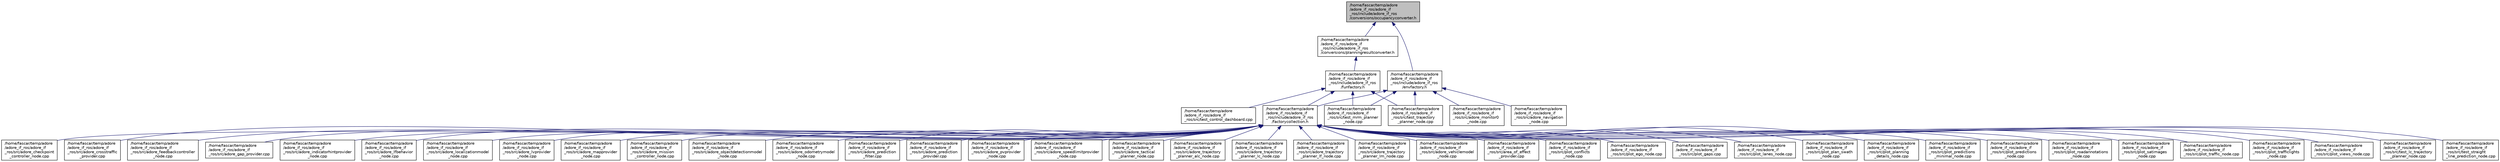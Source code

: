 digraph "/home/fascar/temp/adore/adore_if_ros/adore_if_ros/include/adore_if_ros/conversions/occupancyconverter.h"
{
 // LATEX_PDF_SIZE
  edge [fontname="Helvetica",fontsize="10",labelfontname="Helvetica",labelfontsize="10"];
  node [fontname="Helvetica",fontsize="10",shape=record];
  Node1 [label="/home/fascar/temp/adore\l/adore_if_ros/adore_if\l_ros/include/adore_if_ros\l/conversions/occupancyconverter.h",height=0.2,width=0.4,color="black", fillcolor="grey75", style="filled", fontcolor="black",tooltip=" "];
  Node1 -> Node2 [dir="back",color="midnightblue",fontsize="10",style="solid",fontname="Helvetica"];
  Node2 [label="/home/fascar/temp/adore\l/adore_if_ros/adore_if\l_ros/include/adore_if_ros\l/conversions/planningresultconverter.h",height=0.2,width=0.4,color="black", fillcolor="white", style="filled",URL="$planningresultconverter_8h.html",tooltip=" "];
  Node2 -> Node3 [dir="back",color="midnightblue",fontsize="10",style="solid",fontname="Helvetica"];
  Node3 [label="/home/fascar/temp/adore\l/adore_if_ros/adore_if\l_ros/include/adore_if_ros\l/funfactory.h",height=0.2,width=0.4,color="black", fillcolor="white", style="filled",URL="$funfactory_8h.html",tooltip=" "];
  Node3 -> Node4 [dir="back",color="midnightblue",fontsize="10",style="solid",fontname="Helvetica"];
  Node4 [label="/home/fascar/temp/adore\l/adore_if_ros/adore_if\l_ros/include/adore_if_ros\l/factorycollection.h",height=0.2,width=0.4,color="black", fillcolor="white", style="filled",URL="$factorycollection_8h.html",tooltip=" "];
  Node4 -> Node5 [dir="back",color="midnightblue",fontsize="10",style="solid",fontname="Helvetica"];
  Node5 [label="/home/fascar/temp/adore\l/adore_if_ros/adore_if\l_ros/src/adore_checkpoint\l_controller_node.cpp",height=0.2,width=0.4,color="black", fillcolor="white", style="filled",URL="$adore__checkpoint__controller__node_8cpp.html",tooltip=" "];
  Node4 -> Node6 [dir="back",color="midnightblue",fontsize="10",style="solid",fontname="Helvetica"];
  Node6 [label="/home/fascar/temp/adore\l/adore_if_ros/adore_if\l_ros/src/adore_crosstraffic\l_provider.cpp",height=0.2,width=0.4,color="black", fillcolor="white", style="filled",URL="$adore__crosstraffic__provider_8cpp.html",tooltip=" "];
  Node4 -> Node7 [dir="back",color="midnightblue",fontsize="10",style="solid",fontname="Helvetica"];
  Node7 [label="/home/fascar/temp/adore\l/adore_if_ros/adore_if\l_ros/src/adore_feedbackcontroller\l_node.cpp",height=0.2,width=0.4,color="black", fillcolor="white", style="filled",URL="$adore__feedbackcontroller__node_8cpp.html",tooltip=" "];
  Node4 -> Node8 [dir="back",color="midnightblue",fontsize="10",style="solid",fontname="Helvetica"];
  Node8 [label="/home/fascar/temp/adore\l/adore_if_ros/adore_if\l_ros/src/adore_gap_provider.cpp",height=0.2,width=0.4,color="black", fillcolor="white", style="filled",URL="$adore__gap__provider_8cpp.html",tooltip=" "];
  Node4 -> Node9 [dir="back",color="midnightblue",fontsize="10",style="solid",fontname="Helvetica"];
  Node9 [label="/home/fascar/temp/adore\l/adore_if_ros/adore_if\l_ros/src/adore_indicatorhintprovider\l_node.cpp",height=0.2,width=0.4,color="black", fillcolor="white", style="filled",URL="$adore__indicatorhintprovider__node_8cpp.html",tooltip=" "];
  Node4 -> Node10 [dir="back",color="midnightblue",fontsize="10",style="solid",fontname="Helvetica"];
  Node10 [label="/home/fascar/temp/adore\l/adore_if_ros/adore_if\l_ros/src/adore_lfbehavior\l_node.cpp",height=0.2,width=0.4,color="black", fillcolor="white", style="filled",URL="$adore__lfbehavior__node_8cpp.html",tooltip=" "];
  Node4 -> Node11 [dir="back",color="midnightblue",fontsize="10",style="solid",fontname="Helvetica"];
  Node11 [label="/home/fascar/temp/adore\l/adore_if_ros/adore_if\l_ros/src/adore_localizationmodel\l_node.cpp",height=0.2,width=0.4,color="black", fillcolor="white", style="filled",URL="$adore__localizationmodel__node_8cpp.html",tooltip=" "];
  Node4 -> Node12 [dir="back",color="midnightblue",fontsize="10",style="solid",fontname="Helvetica"];
  Node12 [label="/home/fascar/temp/adore\l/adore_if_ros/adore_if\l_ros/src/adore_lvprovider\l_node.cpp",height=0.2,width=0.4,color="black", fillcolor="white", style="filled",URL="$adore__lvprovider__node_8cpp.html",tooltip=" "];
  Node4 -> Node13 [dir="back",color="midnightblue",fontsize="10",style="solid",fontname="Helvetica"];
  Node13 [label="/home/fascar/temp/adore\l/adore_if_ros/adore_if\l_ros/src/adore_mapprovider\l_node.cpp",height=0.2,width=0.4,color="black", fillcolor="white", style="filled",URL="$adore__mapprovider__node_8cpp.html",tooltip=" "];
  Node4 -> Node14 [dir="back",color="midnightblue",fontsize="10",style="solid",fontname="Helvetica"];
  Node14 [label="/home/fascar/temp/adore\l/adore_if_ros/adore_if\l_ros/src/adore_mission\l_controller_node.cpp",height=0.2,width=0.4,color="black", fillcolor="white", style="filled",URL="$adore__mission__controller__node_8cpp.html",tooltip=" "];
  Node4 -> Node15 [dir="back",color="midnightblue",fontsize="10",style="solid",fontname="Helvetica"];
  Node15 [label="/home/fascar/temp/adore\l/adore_if_ros/adore_if\l_ros/src/adore_objectdetectionmodel\l_node.cpp",height=0.2,width=0.4,color="black", fillcolor="white", style="filled",URL="$adore__objectdetectionmodel__node_8cpp.html",tooltip=" "];
  Node4 -> Node16 [dir="back",color="midnightblue",fontsize="10",style="solid",fontname="Helvetica"];
  Node16 [label="/home/fascar/temp/adore\l/adore_if_ros/adore_if\l_ros/src/adore_odometrymodel\l_node.cpp",height=0.2,width=0.4,color="black", fillcolor="white", style="filled",URL="$adore__odometrymodel__node_8cpp.html",tooltip=" "];
  Node4 -> Node17 [dir="back",color="midnightblue",fontsize="10",style="solid",fontname="Helvetica"];
  Node17 [label="/home/fascar/temp/adore\l/adore_if_ros/adore_if\l_ros/src/adore_prediction\l_filter.cpp",height=0.2,width=0.4,color="black", fillcolor="white", style="filled",URL="$adore__prediction__filter_8cpp.html",tooltip=" "];
  Node4 -> Node18 [dir="back",color="midnightblue",fontsize="10",style="solid",fontname="Helvetica"];
  Node18 [label="/home/fascar/temp/adore\l/adore_if_ros/adore_if\l_ros/src/adore_prediction\l_provider.cpp",height=0.2,width=0.4,color="black", fillcolor="white", style="filled",URL="$adore__prediction__provider_8cpp.html",tooltip=" "];
  Node4 -> Node19 [dir="back",color="midnightblue",fontsize="10",style="solid",fontname="Helvetica"];
  Node19 [label="/home/fascar/temp/adore\l/adore_if_ros/adore_if\l_ros/src/adore_pvprovider\l_node.cpp",height=0.2,width=0.4,color="black", fillcolor="white", style="filled",URL="$adore__pvprovider__node_8cpp.html",tooltip=" "];
  Node4 -> Node20 [dir="back",color="midnightblue",fontsize="10",style="solid",fontname="Helvetica"];
  Node20 [label="/home/fascar/temp/adore\l/adore_if_ros/adore_if\l_ros/src/adore_speedlimitprovider\l_node.cpp",height=0.2,width=0.4,color="black", fillcolor="white", style="filled",URL="$adore__speedlimitprovider__node_8cpp.html",tooltip=" "];
  Node4 -> Node21 [dir="back",color="midnightblue",fontsize="10",style="solid",fontname="Helvetica"];
  Node21 [label="/home/fascar/temp/adore\l/adore_if_ros/adore_if\l_ros/src/adore_tactical\l_planner_node.cpp",height=0.2,width=0.4,color="black", fillcolor="white", style="filled",URL="$adore__tactical__planner__node_8cpp.html",tooltip=" "];
  Node4 -> Node22 [dir="back",color="midnightblue",fontsize="10",style="solid",fontname="Helvetica"];
  Node22 [label="/home/fascar/temp/adore\l/adore_if_ros/adore_if\l_ros/src/adore_trajectory\l_planner_alc_node.cpp",height=0.2,width=0.4,color="black", fillcolor="white", style="filled",URL="$adore__trajectory__planner__alc__node_8cpp.html",tooltip=" "];
  Node4 -> Node23 [dir="back",color="midnightblue",fontsize="10",style="solid",fontname="Helvetica"];
  Node23 [label="/home/fascar/temp/adore\l/adore_if_ros/adore_if\l_ros/src/adore_trajectory\l_planner_lc_node.cpp",height=0.2,width=0.4,color="black", fillcolor="white", style="filled",URL="$adore__trajectory__planner__lc__node_8cpp.html",tooltip=" "];
  Node4 -> Node24 [dir="back",color="midnightblue",fontsize="10",style="solid",fontname="Helvetica"];
  Node24 [label="/home/fascar/temp/adore\l/adore_if_ros/adore_if\l_ros/src/adore_trajectory\l_planner_lf_node.cpp",height=0.2,width=0.4,color="black", fillcolor="white", style="filled",URL="$adore__trajectory__planner__lf__node_8cpp.html",tooltip=" "];
  Node4 -> Node25 [dir="back",color="midnightblue",fontsize="10",style="solid",fontname="Helvetica"];
  Node25 [label="/home/fascar/temp/adore\l/adore_if_ros/adore_if\l_ros/src/adore_trajectory\l_planner_lm_node.cpp",height=0.2,width=0.4,color="black", fillcolor="white", style="filled",URL="$adore__trajectory__planner__lm__node_8cpp.html",tooltip=" "];
  Node4 -> Node26 [dir="back",color="midnightblue",fontsize="10",style="solid",fontname="Helvetica"];
  Node26 [label="/home/fascar/temp/adore\l/adore_if_ros/adore_if\l_ros/src/adore_vehiclemodel\l_node.cpp",height=0.2,width=0.4,color="black", fillcolor="white", style="filled",URL="$adore__vehiclemodel__node_8cpp.html",tooltip=" "];
  Node4 -> Node27 [dir="back",color="midnightblue",fontsize="10",style="solid",fontname="Helvetica"];
  Node27 [label="/home/fascar/temp/adore\l/adore_if_ros/adore_if\l_ros/src/area_of_effect\l_provider.cpp",height=0.2,width=0.4,color="black", fillcolor="white", style="filled",URL="$area__of__effect__provider_8cpp.html",tooltip=" "];
  Node4 -> Node28 [dir="back",color="midnightblue",fontsize="10",style="solid",fontname="Helvetica"];
  Node28 [label="/home/fascar/temp/adore\l/adore_if_ros/adore_if\l_ros/src/plot_conflicts\l_node.cpp",height=0.2,width=0.4,color="black", fillcolor="white", style="filled",URL="$plot__conflicts__node_8cpp.html",tooltip=" "];
  Node4 -> Node29 [dir="back",color="midnightblue",fontsize="10",style="solid",fontname="Helvetica"];
  Node29 [label="/home/fascar/temp/adore\l/adore_if_ros/adore_if\l_ros/src/plot_ego_node.cpp",height=0.2,width=0.4,color="black", fillcolor="white", style="filled",URL="$plot__ego__node_8cpp.html",tooltip=" "];
  Node4 -> Node30 [dir="back",color="midnightblue",fontsize="10",style="solid",fontname="Helvetica"];
  Node30 [label="/home/fascar/temp/adore\l/adore_if_ros/adore_if\l_ros/src/plot_gaps.cpp",height=0.2,width=0.4,color="black", fillcolor="white", style="filled",URL="$plot__gaps_8cpp.html",tooltip=" "];
  Node4 -> Node31 [dir="back",color="midnightblue",fontsize="10",style="solid",fontname="Helvetica"];
  Node31 [label="/home/fascar/temp/adore\l/adore_if_ros/adore_if\l_ros/src/plot_lanes_node.cpp",height=0.2,width=0.4,color="black", fillcolor="white", style="filled",URL="$plot__lanes__node_8cpp.html",tooltip=" "];
  Node4 -> Node32 [dir="back",color="midnightblue",fontsize="10",style="solid",fontname="Helvetica"];
  Node32 [label="/home/fascar/temp/adore\l/adore_if_ros/adore_if\l_ros/src/plot_plan_swath\l_node.cpp",height=0.2,width=0.4,color="black", fillcolor="white", style="filled",URL="$plot__plan__swath__node_8cpp.html",tooltip=" "];
  Node4 -> Node33 [dir="back",color="midnightblue",fontsize="10",style="solid",fontname="Helvetica"];
  Node33 [label="/home/fascar/temp/adore\l/adore_if_ros/adore_if\l_ros/src/plot_planning\l_details_node.cpp",height=0.2,width=0.4,color="black", fillcolor="white", style="filled",URL="$plot__planning__details__node_8cpp.html",tooltip=" "];
  Node4 -> Node34 [dir="back",color="midnightblue",fontsize="10",style="solid",fontname="Helvetica"];
  Node34 [label="/home/fascar/temp/adore\l/adore_if_ros/adore_if\l_ros/src/plot_predictions\l_minimal_node.cpp",height=0.2,width=0.4,color="black", fillcolor="white", style="filled",URL="$plot__predictions__minimal__node_8cpp.html",tooltip=" "];
  Node4 -> Node35 [dir="back",color="midnightblue",fontsize="10",style="solid",fontname="Helvetica"];
  Node35 [label="/home/fascar/temp/adore\l/adore_if_ros/adore_if\l_ros/src/plot_predictions\l_node.cpp",height=0.2,width=0.4,color="black", fillcolor="white", style="filled",URL="$plot__predictions__node_8cpp.html",tooltip=" "];
  Node4 -> Node36 [dir="back",color="midnightblue",fontsize="10",style="solid",fontname="Helvetica"];
  Node36 [label="/home/fascar/temp/adore\l/adore_if_ros/adore_if\l_ros/src/plot_roadannotations\l_node.cpp",height=0.2,width=0.4,color="black", fillcolor="white", style="filled",URL="$plot__roadannotations__node_8cpp.html",tooltip=" "];
  Node4 -> Node37 [dir="back",color="midnightblue",fontsize="10",style="solid",fontname="Helvetica"];
  Node37 [label="/home/fascar/temp/adore\l/adore_if_ros/adore_if\l_ros/src/plot_satimages\l_node.cpp",height=0.2,width=0.4,color="black", fillcolor="white", style="filled",URL="$plot__satimages__node_8cpp.html",tooltip=" "];
  Node4 -> Node38 [dir="back",color="midnightblue",fontsize="10",style="solid",fontname="Helvetica"];
  Node38 [label="/home/fascar/temp/adore\l/adore_if_ros/adore_if\l_ros/src/plot_traffic_node.cpp",height=0.2,width=0.4,color="black", fillcolor="white", style="filled",URL="$plot__traffic__node_8cpp.html",tooltip=" "];
  Node4 -> Node39 [dir="back",color="midnightblue",fontsize="10",style="solid",fontname="Helvetica"];
  Node39 [label="/home/fascar/temp/adore\l/adore_if_ros/adore_if\l_ros/src/plot_trafficlights\l_node.cpp",height=0.2,width=0.4,color="black", fillcolor="white", style="filled",URL="$plot__trafficlights__node_8cpp.html",tooltip=" "];
  Node4 -> Node40 [dir="back",color="midnightblue",fontsize="10",style="solid",fontname="Helvetica"];
  Node40 [label="/home/fascar/temp/adore\l/adore_if_ros/adore_if\l_ros/src/plot_views_node.cpp",height=0.2,width=0.4,color="black", fillcolor="white", style="filled",URL="$plot__views__node_8cpp.html",tooltip=" "];
  Node4 -> Node41 [dir="back",color="midnightblue",fontsize="10",style="solid",fontname="Helvetica"];
  Node41 [label="/home/fascar/temp/adore\l/adore_if_ros/adore_if\l_ros/src/test_lc_trajectory\l_planner_node.cpp",height=0.2,width=0.4,color="black", fillcolor="white", style="filled",URL="$test__lc__trajectory__planner__node_8cpp.html",tooltip=" "];
  Node4 -> Node42 [dir="back",color="midnightblue",fontsize="10",style="solid",fontname="Helvetica"];
  Node42 [label="/home/fascar/temp/adore\l/adore_if_ros/adore_if\l_ros/src/test_straight\l_line_prediction_node.cpp",height=0.2,width=0.4,color="black", fillcolor="white", style="filled",URL="$test__straight__line__prediction__node_8cpp.html",tooltip=" "];
  Node3 -> Node43 [dir="back",color="midnightblue",fontsize="10",style="solid",fontname="Helvetica"];
  Node43 [label="/home/fascar/temp/adore\l/adore_if_ros/adore_if\l_ros/src/test_control_dashboard.cpp",height=0.2,width=0.4,color="black", fillcolor="white", style="filled",URL="$test__control__dashboard_8cpp.html",tooltip=" "];
  Node3 -> Node44 [dir="back",color="midnightblue",fontsize="10",style="solid",fontname="Helvetica"];
  Node44 [label="/home/fascar/temp/adore\l/adore_if_ros/adore_if\l_ros/src/test_mrm_planner\l_node.cpp",height=0.2,width=0.4,color="black", fillcolor="white", style="filled",URL="$test__mrm__planner__node_8cpp.html",tooltip=" "];
  Node3 -> Node45 [dir="back",color="midnightblue",fontsize="10",style="solid",fontname="Helvetica"];
  Node45 [label="/home/fascar/temp/adore\l/adore_if_ros/adore_if\l_ros/src/test_trajectory\l_planner_node.cpp",height=0.2,width=0.4,color="black", fillcolor="white", style="filled",URL="$test__trajectory__planner__node_8cpp.html",tooltip=" "];
  Node1 -> Node46 [dir="back",color="midnightblue",fontsize="10",style="solid",fontname="Helvetica"];
  Node46 [label="/home/fascar/temp/adore\l/adore_if_ros/adore_if\l_ros/include/adore_if_ros\l/envfactory.h",height=0.2,width=0.4,color="black", fillcolor="white", style="filled",URL="$envfactory_8h.html",tooltip=" "];
  Node46 -> Node4 [dir="back",color="midnightblue",fontsize="10",style="solid",fontname="Helvetica"];
  Node46 -> Node47 [dir="back",color="midnightblue",fontsize="10",style="solid",fontname="Helvetica"];
  Node47 [label="/home/fascar/temp/adore\l/adore_if_ros/adore_if\l_ros/src/adore_monitor0\l_node.cpp",height=0.2,width=0.4,color="black", fillcolor="white", style="filled",URL="$adore__monitor0__node_8cpp.html",tooltip=" "];
  Node46 -> Node48 [dir="back",color="midnightblue",fontsize="10",style="solid",fontname="Helvetica"];
  Node48 [label="/home/fascar/temp/adore\l/adore_if_ros/adore_if\l_ros/src/adore_navigation\l_node.cpp",height=0.2,width=0.4,color="black", fillcolor="white", style="filled",URL="$adore__navigation__node_8cpp.html",tooltip=" "];
  Node46 -> Node44 [dir="back",color="midnightblue",fontsize="10",style="solid",fontname="Helvetica"];
  Node46 -> Node45 [dir="back",color="midnightblue",fontsize="10",style="solid",fontname="Helvetica"];
}
